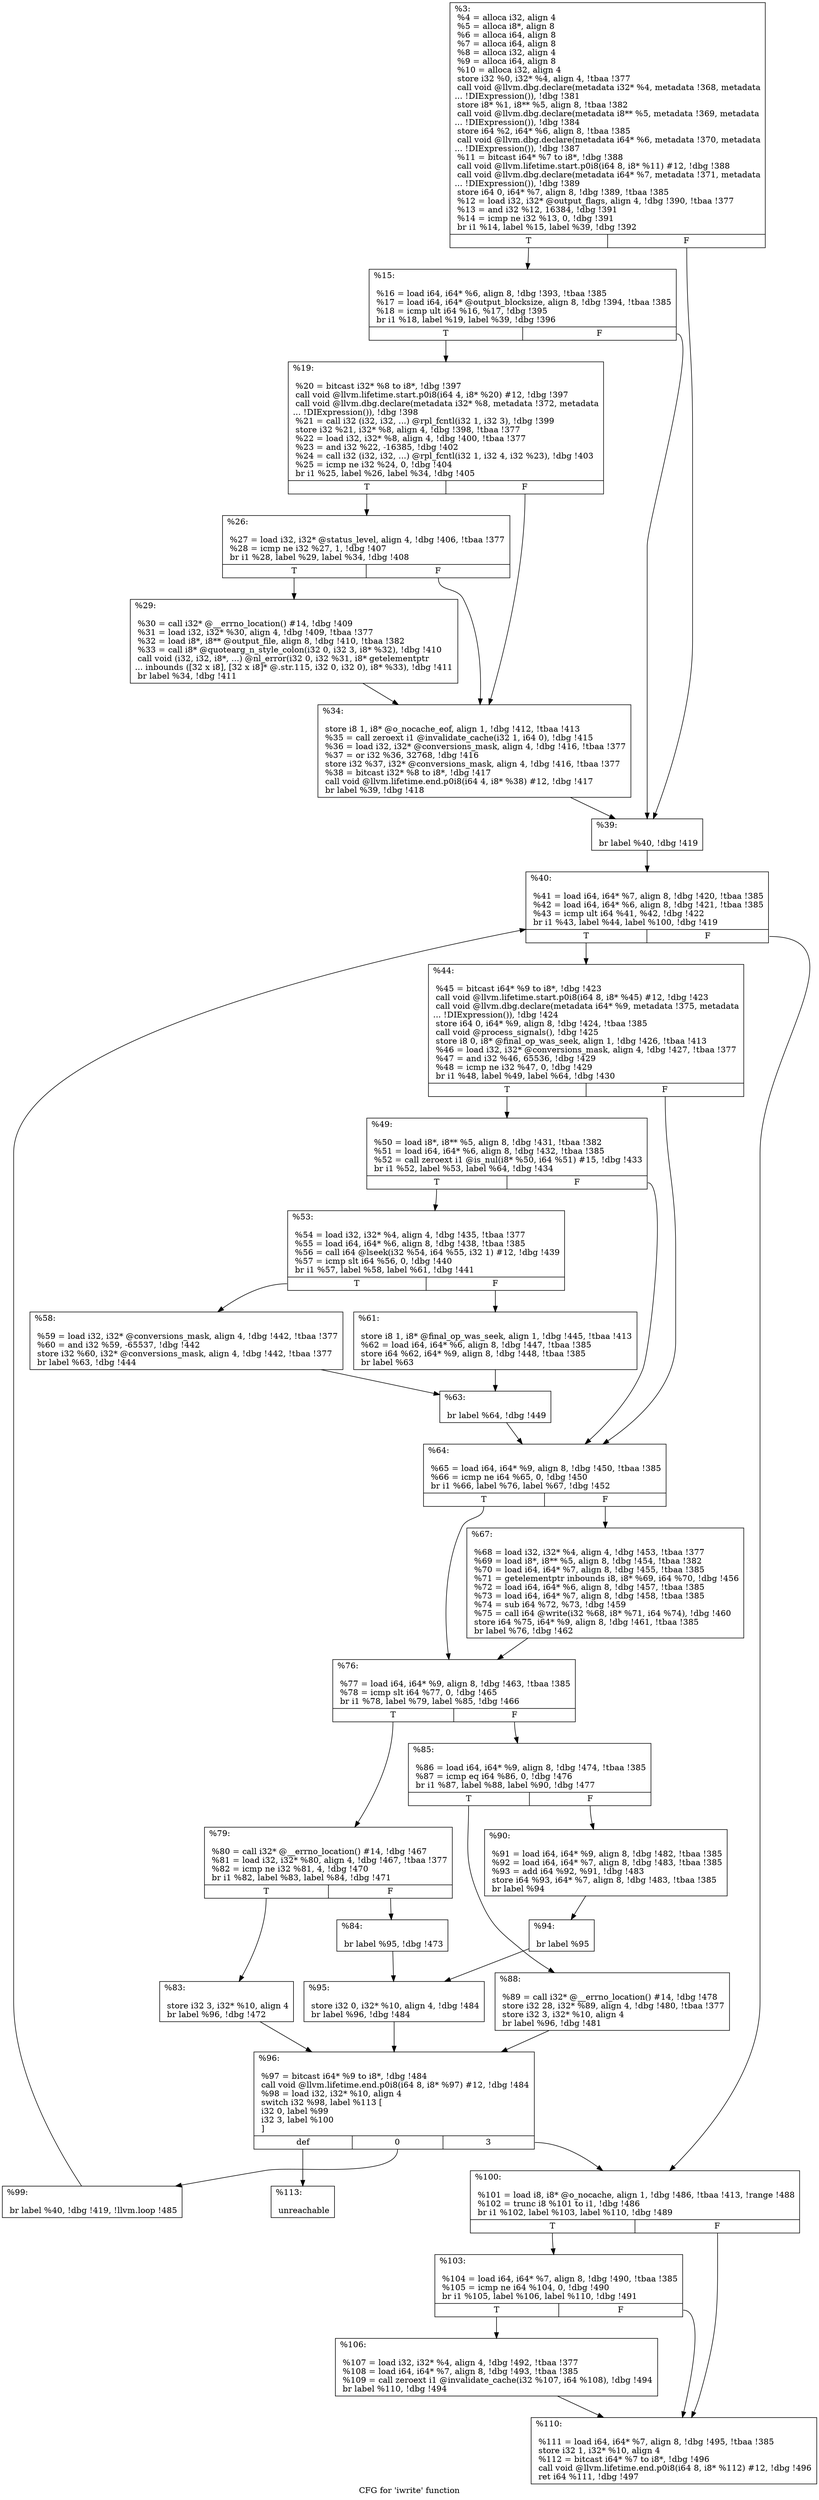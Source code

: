 digraph "CFG for 'iwrite' function" {
	label="CFG for 'iwrite' function";

	Node0x24c2400 [shape=record,label="{%3:\l  %4 = alloca i32, align 4\l  %5 = alloca i8*, align 8\l  %6 = alloca i64, align 8\l  %7 = alloca i64, align 8\l  %8 = alloca i32, align 4\l  %9 = alloca i64, align 8\l  %10 = alloca i32, align 4\l  store i32 %0, i32* %4, align 4, !tbaa !377\l  call void @llvm.dbg.declare(metadata i32* %4, metadata !368, metadata\l... !DIExpression()), !dbg !381\l  store i8* %1, i8** %5, align 8, !tbaa !382\l  call void @llvm.dbg.declare(metadata i8** %5, metadata !369, metadata\l... !DIExpression()), !dbg !384\l  store i64 %2, i64* %6, align 8, !tbaa !385\l  call void @llvm.dbg.declare(metadata i64* %6, metadata !370, metadata\l... !DIExpression()), !dbg !387\l  %11 = bitcast i64* %7 to i8*, !dbg !388\l  call void @llvm.lifetime.start.p0i8(i64 8, i8* %11) #12, !dbg !388\l  call void @llvm.dbg.declare(metadata i64* %7, metadata !371, metadata\l... !DIExpression()), !dbg !389\l  store i64 0, i64* %7, align 8, !dbg !389, !tbaa !385\l  %12 = load i32, i32* @output_flags, align 4, !dbg !390, !tbaa !377\l  %13 = and i32 %12, 16384, !dbg !391\l  %14 = icmp ne i32 %13, 0, !dbg !391\l  br i1 %14, label %15, label %39, !dbg !392\l|{<s0>T|<s1>F}}"];
	Node0x24c2400:s0 -> Node0x24c24d0;
	Node0x24c2400:s1 -> Node0x24c2660;
	Node0x24c24d0 [shape=record,label="{%15:\l\l  %16 = load i64, i64* %6, align 8, !dbg !393, !tbaa !385\l  %17 = load i64, i64* @output_blocksize, align 8, !dbg !394, !tbaa !385\l  %18 = icmp ult i64 %16, %17, !dbg !395\l  br i1 %18, label %19, label %39, !dbg !396\l|{<s0>T|<s1>F}}"];
	Node0x24c24d0:s0 -> Node0x24c2520;
	Node0x24c24d0:s1 -> Node0x24c2660;
	Node0x24c2520 [shape=record,label="{%19:\l\l  %20 = bitcast i32* %8 to i8*, !dbg !397\l  call void @llvm.lifetime.start.p0i8(i64 4, i8* %20) #12, !dbg !397\l  call void @llvm.dbg.declare(metadata i32* %8, metadata !372, metadata\l... !DIExpression()), !dbg !398\l  %21 = call i32 (i32, i32, ...) @rpl_fcntl(i32 1, i32 3), !dbg !399\l  store i32 %21, i32* %8, align 4, !dbg !398, !tbaa !377\l  %22 = load i32, i32* %8, align 4, !dbg !400, !tbaa !377\l  %23 = and i32 %22, -16385, !dbg !402\l  %24 = call i32 (i32, i32, ...) @rpl_fcntl(i32 1, i32 4, i32 %23), !dbg !403\l  %25 = icmp ne i32 %24, 0, !dbg !404\l  br i1 %25, label %26, label %34, !dbg !405\l|{<s0>T|<s1>F}}"];
	Node0x24c2520:s0 -> Node0x24c2570;
	Node0x24c2520:s1 -> Node0x24c2610;
	Node0x24c2570 [shape=record,label="{%26:\l\l  %27 = load i32, i32* @status_level, align 4, !dbg !406, !tbaa !377\l  %28 = icmp ne i32 %27, 1, !dbg !407\l  br i1 %28, label %29, label %34, !dbg !408\l|{<s0>T|<s1>F}}"];
	Node0x24c2570:s0 -> Node0x24c25c0;
	Node0x24c2570:s1 -> Node0x24c2610;
	Node0x24c25c0 [shape=record,label="{%29:\l\l  %30 = call i32* @__errno_location() #14, !dbg !409\l  %31 = load i32, i32* %30, align 4, !dbg !409, !tbaa !377\l  %32 = load i8*, i8** @output_file, align 8, !dbg !410, !tbaa !382\l  %33 = call i8* @quotearg_n_style_colon(i32 0, i32 3, i8* %32), !dbg !410\l  call void (i32, i32, i8*, ...) @nl_error(i32 0, i32 %31, i8* getelementptr\l... inbounds ([32 x i8], [32 x i8]* @.str.115, i32 0, i32 0), i8* %33), !dbg !411\l  br label %34, !dbg !411\l}"];
	Node0x24c25c0 -> Node0x24c2610;
	Node0x24c2610 [shape=record,label="{%34:\l\l  store i8 1, i8* @o_nocache_eof, align 1, !dbg !412, !tbaa !413\l  %35 = call zeroext i1 @invalidate_cache(i32 1, i64 0), !dbg !415\l  %36 = load i32, i32* @conversions_mask, align 4, !dbg !416, !tbaa !377\l  %37 = or i32 %36, 32768, !dbg !416\l  store i32 %37, i32* @conversions_mask, align 4, !dbg !416, !tbaa !377\l  %38 = bitcast i32* %8 to i8*, !dbg !417\l  call void @llvm.lifetime.end.p0i8(i64 4, i8* %38) #12, !dbg !417\l  br label %39, !dbg !418\l}"];
	Node0x24c2610 -> Node0x24c2660;
	Node0x24c2660 [shape=record,label="{%39:\l\l  br label %40, !dbg !419\l}"];
	Node0x24c2660 -> Node0x24c26b0;
	Node0x24c26b0 [shape=record,label="{%40:\l\l  %41 = load i64, i64* %7, align 8, !dbg !420, !tbaa !385\l  %42 = load i64, i64* %6, align 8, !dbg !421, !tbaa !385\l  %43 = icmp ult i64 %41, %42, !dbg !422\l  br i1 %43, label %44, label %100, !dbg !419\l|{<s0>T|<s1>F}}"];
	Node0x24c26b0:s0 -> Node0x24c2700;
	Node0x24c26b0:s1 -> Node0x24c2cf0;
	Node0x24c2700 [shape=record,label="{%44:\l\l  %45 = bitcast i64* %9 to i8*, !dbg !423\l  call void @llvm.lifetime.start.p0i8(i64 8, i8* %45) #12, !dbg !423\l  call void @llvm.dbg.declare(metadata i64* %9, metadata !375, metadata\l... !DIExpression()), !dbg !424\l  store i64 0, i64* %9, align 8, !dbg !424, !tbaa !385\l  call void @process_signals(), !dbg !425\l  store i8 0, i8* @final_op_was_seek, align 1, !dbg !426, !tbaa !413\l  %46 = load i32, i32* @conversions_mask, align 4, !dbg !427, !tbaa !377\l  %47 = and i32 %46, 65536, !dbg !429\l  %48 = icmp ne i32 %47, 0, !dbg !429\l  br i1 %48, label %49, label %64, !dbg !430\l|{<s0>T|<s1>F}}"];
	Node0x24c2700:s0 -> Node0x24c2750;
	Node0x24c2700:s1 -> Node0x24c28e0;
	Node0x24c2750 [shape=record,label="{%49:\l\l  %50 = load i8*, i8** %5, align 8, !dbg !431, !tbaa !382\l  %51 = load i64, i64* %6, align 8, !dbg !432, !tbaa !385\l  %52 = call zeroext i1 @is_nul(i8* %50, i64 %51) #15, !dbg !433\l  br i1 %52, label %53, label %64, !dbg !434\l|{<s0>T|<s1>F}}"];
	Node0x24c2750:s0 -> Node0x24c27a0;
	Node0x24c2750:s1 -> Node0x24c28e0;
	Node0x24c27a0 [shape=record,label="{%53:\l\l  %54 = load i32, i32* %4, align 4, !dbg !435, !tbaa !377\l  %55 = load i64, i64* %6, align 8, !dbg !438, !tbaa !385\l  %56 = call i64 @lseek(i32 %54, i64 %55, i32 1) #12, !dbg !439\l  %57 = icmp slt i64 %56, 0, !dbg !440\l  br i1 %57, label %58, label %61, !dbg !441\l|{<s0>T|<s1>F}}"];
	Node0x24c27a0:s0 -> Node0x24c27f0;
	Node0x24c27a0:s1 -> Node0x24c2840;
	Node0x24c27f0 [shape=record,label="{%58:\l\l  %59 = load i32, i32* @conversions_mask, align 4, !dbg !442, !tbaa !377\l  %60 = and i32 %59, -65537, !dbg !442\l  store i32 %60, i32* @conversions_mask, align 4, !dbg !442, !tbaa !377\l  br label %63, !dbg !444\l}"];
	Node0x24c27f0 -> Node0x24c2890;
	Node0x24c2840 [shape=record,label="{%61:\l\l  store i8 1, i8* @final_op_was_seek, align 1, !dbg !445, !tbaa !413\l  %62 = load i64, i64* %6, align 8, !dbg !447, !tbaa !385\l  store i64 %62, i64* %9, align 8, !dbg !448, !tbaa !385\l  br label %63\l}"];
	Node0x24c2840 -> Node0x24c2890;
	Node0x24c2890 [shape=record,label="{%63:\l\l  br label %64, !dbg !449\l}"];
	Node0x24c2890 -> Node0x24c28e0;
	Node0x24c28e0 [shape=record,label="{%64:\l\l  %65 = load i64, i64* %9, align 8, !dbg !450, !tbaa !385\l  %66 = icmp ne i64 %65, 0, !dbg !450\l  br i1 %66, label %76, label %67, !dbg !452\l|{<s0>T|<s1>F}}"];
	Node0x24c28e0:s0 -> Node0x24c2980;
	Node0x24c28e0:s1 -> Node0x24c2930;
	Node0x24c2930 [shape=record,label="{%67:\l\l  %68 = load i32, i32* %4, align 4, !dbg !453, !tbaa !377\l  %69 = load i8*, i8** %5, align 8, !dbg !454, !tbaa !382\l  %70 = load i64, i64* %7, align 8, !dbg !455, !tbaa !385\l  %71 = getelementptr inbounds i8, i8* %69, i64 %70, !dbg !456\l  %72 = load i64, i64* %6, align 8, !dbg !457, !tbaa !385\l  %73 = load i64, i64* %7, align 8, !dbg !458, !tbaa !385\l  %74 = sub i64 %72, %73, !dbg !459\l  %75 = call i64 @write(i32 %68, i8* %71, i64 %74), !dbg !460\l  store i64 %75, i64* %9, align 8, !dbg !461, !tbaa !385\l  br label %76, !dbg !462\l}"];
	Node0x24c2930 -> Node0x24c2980;
	Node0x24c2980 [shape=record,label="{%76:\l\l  %77 = load i64, i64* %9, align 8, !dbg !463, !tbaa !385\l  %78 = icmp slt i64 %77, 0, !dbg !465\l  br i1 %78, label %79, label %85, !dbg !466\l|{<s0>T|<s1>F}}"];
	Node0x24c2980:s0 -> Node0x24c29d0;
	Node0x24c2980:s1 -> Node0x24c2ac0;
	Node0x24c29d0 [shape=record,label="{%79:\l\l  %80 = call i32* @__errno_location() #14, !dbg !467\l  %81 = load i32, i32* %80, align 4, !dbg !467, !tbaa !377\l  %82 = icmp ne i32 %81, 4, !dbg !470\l  br i1 %82, label %83, label %84, !dbg !471\l|{<s0>T|<s1>F}}"];
	Node0x24c29d0:s0 -> Node0x24c2a20;
	Node0x24c29d0:s1 -> Node0x24c2a70;
	Node0x24c2a20 [shape=record,label="{%83:\l\l  store i32 3, i32* %10, align 4\l  br label %96, !dbg !472\l}"];
	Node0x24c2a20 -> Node0x24c2c50;
	Node0x24c2a70 [shape=record,label="{%84:\l\l  br label %95, !dbg !473\l}"];
	Node0x24c2a70 -> Node0x24c2c00;
	Node0x24c2ac0 [shape=record,label="{%85:\l\l  %86 = load i64, i64* %9, align 8, !dbg !474, !tbaa !385\l  %87 = icmp eq i64 %86, 0, !dbg !476\l  br i1 %87, label %88, label %90, !dbg !477\l|{<s0>T|<s1>F}}"];
	Node0x24c2ac0:s0 -> Node0x24c2b10;
	Node0x24c2ac0:s1 -> Node0x24c2b60;
	Node0x24c2b10 [shape=record,label="{%88:\l\l  %89 = call i32* @__errno_location() #14, !dbg !478\l  store i32 28, i32* %89, align 4, !dbg !480, !tbaa !377\l  store i32 3, i32* %10, align 4\l  br label %96, !dbg !481\l}"];
	Node0x24c2b10 -> Node0x24c2c50;
	Node0x24c2b60 [shape=record,label="{%90:\l\l  %91 = load i64, i64* %9, align 8, !dbg !482, !tbaa !385\l  %92 = load i64, i64* %7, align 8, !dbg !483, !tbaa !385\l  %93 = add i64 %92, %91, !dbg !483\l  store i64 %93, i64* %7, align 8, !dbg !483, !tbaa !385\l  br label %94\l}"];
	Node0x24c2b60 -> Node0x24c2bb0;
	Node0x24c2bb0 [shape=record,label="{%94:\l\l  br label %95\l}"];
	Node0x24c2bb0 -> Node0x24c2c00;
	Node0x24c2c00 [shape=record,label="{%95:\l\l  store i32 0, i32* %10, align 4, !dbg !484\l  br label %96, !dbg !484\l}"];
	Node0x24c2c00 -> Node0x24c2c50;
	Node0x24c2c50 [shape=record,label="{%96:\l\l  %97 = bitcast i64* %9 to i8*, !dbg !484\l  call void @llvm.lifetime.end.p0i8(i64 8, i8* %97) #12, !dbg !484\l  %98 = load i32, i32* %10, align 4\l  switch i32 %98, label %113 [\l    i32 0, label %99\l    i32 3, label %100\l  ]\l|{<s0>def|<s1>0|<s2>3}}"];
	Node0x24c2c50:s0 -> Node0x24c2e30;
	Node0x24c2c50:s1 -> Node0x24c2ca0;
	Node0x24c2c50:s2 -> Node0x24c2cf0;
	Node0x24c2ca0 [shape=record,label="{%99:\l\l  br label %40, !dbg !419, !llvm.loop !485\l}"];
	Node0x24c2ca0 -> Node0x24c26b0;
	Node0x24c2cf0 [shape=record,label="{%100:\l\l  %101 = load i8, i8* @o_nocache, align 1, !dbg !486, !tbaa !413, !range !488\l  %102 = trunc i8 %101 to i1, !dbg !486\l  br i1 %102, label %103, label %110, !dbg !489\l|{<s0>T|<s1>F}}"];
	Node0x24c2cf0:s0 -> Node0x24c2d40;
	Node0x24c2cf0:s1 -> Node0x24c2de0;
	Node0x24c2d40 [shape=record,label="{%103:\l\l  %104 = load i64, i64* %7, align 8, !dbg !490, !tbaa !385\l  %105 = icmp ne i64 %104, 0, !dbg !490\l  br i1 %105, label %106, label %110, !dbg !491\l|{<s0>T|<s1>F}}"];
	Node0x24c2d40:s0 -> Node0x24c2d90;
	Node0x24c2d40:s1 -> Node0x24c2de0;
	Node0x24c2d90 [shape=record,label="{%106:\l\l  %107 = load i32, i32* %4, align 4, !dbg !492, !tbaa !377\l  %108 = load i64, i64* %7, align 8, !dbg !493, !tbaa !385\l  %109 = call zeroext i1 @invalidate_cache(i32 %107, i64 %108), !dbg !494\l  br label %110, !dbg !494\l}"];
	Node0x24c2d90 -> Node0x24c2de0;
	Node0x24c2de0 [shape=record,label="{%110:\l\l  %111 = load i64, i64* %7, align 8, !dbg !495, !tbaa !385\l  store i32 1, i32* %10, align 4\l  %112 = bitcast i64* %7 to i8*, !dbg !496\l  call void @llvm.lifetime.end.p0i8(i64 8, i8* %112) #12, !dbg !496\l  ret i64 %111, !dbg !497\l}"];
	Node0x24c2e30 [shape=record,label="{%113:\l\l  unreachable\l}"];
}
